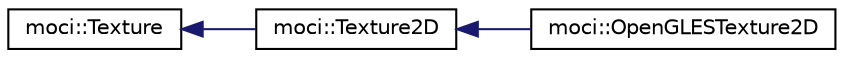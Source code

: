 digraph "Graphical Class Hierarchy"
{
 // INTERACTIVE_SVG=YES
  edge [fontname="Helvetica",fontsize="10",labelfontname="Helvetica",labelfontsize="10"];
  node [fontname="Helvetica",fontsize="10",shape=record];
  rankdir="LR";
  Node0 [label="moci::Texture",height=0.2,width=0.4,color="black", fillcolor="white", style="filled",URL="$classmoci_1_1Texture.html"];
  Node0 -> Node1 [dir="back",color="midnightblue",fontsize="10",style="solid",fontname="Helvetica"];
  Node1 [label="moci::Texture2D",height=0.2,width=0.4,color="black", fillcolor="white", style="filled",URL="$classmoci_1_1Texture2D.html"];
  Node1 -> Node2 [dir="back",color="midnightblue",fontsize="10",style="solid",fontname="Helvetica"];
  Node2 [label="moci::OpenGLESTexture2D",height=0.2,width=0.4,color="black", fillcolor="white", style="filled",URL="$classmoci_1_1OpenGLESTexture2D.html"];
}
